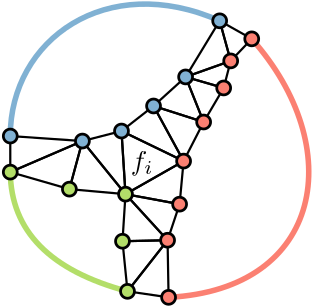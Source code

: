 <?xml version="1.0"?>
<!DOCTYPE ipe SYSTEM "ipe.dtd">
<ipe version="70218" creator="Ipe 7.2.21">
<info created="D:20220118065704" modified="D:20220118071743"/>
<ipestyle name="basic">
<symbol name="arrow/arc(spx)">
<path stroke="sym-stroke" fill="sym-stroke" pen="sym-pen">
0 0 m
-1 0.333 l
-1 -0.333 l
h
</path>
</symbol>
<symbol name="arrow/farc(spx)">
<path stroke="sym-stroke" fill="white" pen="sym-pen">
0 0 m
-1 0.333 l
-1 -0.333 l
h
</path>
</symbol>
<symbol name="arrow/ptarc(spx)">
<path stroke="sym-stroke" fill="sym-stroke" pen="sym-pen">
0 0 m
-1 0.333 l
-0.8 0 l
-1 -0.333 l
h
</path>
</symbol>
<symbol name="arrow/fptarc(spx)">
<path stroke="sym-stroke" fill="white" pen="sym-pen">
0 0 m
-1 0.333 l
-0.8 0 l
-1 -0.333 l
h
</path>
</symbol>
<symbol name="mark/circle(sx)" transformations="translations">
<path fill="sym-stroke">
0.6 0 0 0.6 0 0 e
0.4 0 0 0.4 0 0 e
</path>
</symbol>
<symbol name="mark/disk(sx)" transformations="translations">
<path fill="sym-stroke">
0.6 0 0 0.6 0 0 e
</path>
</symbol>
<symbol name="mark/fdisk(sfx)" transformations="translations">
<group>
<path fill="sym-fill">
0.5 0 0 0.5 0 0 e
</path>
<path fill="sym-stroke" fillrule="eofill">
0.6 0 0 0.6 0 0 e
0.4 0 0 0.4 0 0 e
</path>
</group>
</symbol>
<symbol name="mark/box(sx)" transformations="translations">
<path fill="sym-stroke" fillrule="eofill">
-0.6 -0.6 m
0.6 -0.6 l
0.6 0.6 l
-0.6 0.6 l
h
-0.4 -0.4 m
0.4 -0.4 l
0.4 0.4 l
-0.4 0.4 l
h
</path>
</symbol>
<symbol name="mark/square(sx)" transformations="translations">
<path fill="sym-stroke">
-0.6 -0.6 m
0.6 -0.6 l
0.6 0.6 l
-0.6 0.6 l
h
</path>
</symbol>
<symbol name="mark/fsquare(sfx)" transformations="translations">
<group>
<path fill="sym-fill">
-0.5 -0.5 m
0.5 -0.5 l
0.5 0.5 l
-0.5 0.5 l
h
</path>
<path fill="sym-stroke" fillrule="eofill">
-0.6 -0.6 m
0.6 -0.6 l
0.6 0.6 l
-0.6 0.6 l
h
-0.4 -0.4 m
0.4 -0.4 l
0.4 0.4 l
-0.4 0.4 l
h
</path>
</group>
</symbol>
<symbol name="mark/cross(sx)" transformations="translations">
<group>
<path fill="sym-stroke">
-0.43 -0.57 m
0.57 0.43 l
0.43 0.57 l
-0.57 -0.43 l
h
</path>
<path fill="sym-stroke">
-0.43 0.57 m
0.57 -0.43 l
0.43 -0.57 l
-0.57 0.43 l
h
</path>
</group>
</symbol>
<symbol name="arrow/fnormal(spx)">
<path stroke="sym-stroke" fill="white" pen="sym-pen">
0 0 m
-1 0.333 l
-1 -0.333 l
h
</path>
</symbol>
<symbol name="arrow/pointed(spx)">
<path stroke="sym-stroke" fill="sym-stroke" pen="sym-pen">
0 0 m
-1 0.333 l
-0.8 0 l
-1 -0.333 l
h
</path>
</symbol>
<symbol name="arrow/fpointed(spx)">
<path stroke="sym-stroke" fill="white" pen="sym-pen">
0 0 m
-1 0.333 l
-0.8 0 l
-1 -0.333 l
h
</path>
</symbol>
<symbol name="arrow/linear(spx)">
<path stroke="sym-stroke" pen="sym-pen">
-1 0.333 m
0 0 l
-1 -0.333 l
</path>
</symbol>
<symbol name="arrow/fdouble(spx)">
<path stroke="sym-stroke" fill="white" pen="sym-pen">
0 0 m
-1 0.333 l
-1 -0.333 l
h
-1 0 m
-2 0.333 l
-2 -0.333 l
h
</path>
</symbol>
<symbol name="arrow/double(spx)">
<path stroke="sym-stroke" fill="sym-stroke" pen="sym-pen">
0 0 m
-1 0.333 l
-1 -0.333 l
h
-1 0 m
-2 0.333 l
-2 -0.333 l
h
</path>
</symbol>
<symbol name="arrow/mid-normal(spx)">
<path stroke="sym-stroke" fill="sym-stroke" pen="sym-pen">
0.5 0 m
-0.5 0.333 l
-0.5 -0.333 l
h
</path>
</symbol>
<symbol name="arrow/mid-fnormal(spx)">
<path stroke="sym-stroke" fill="white" pen="sym-pen">
0.5 0 m
-0.5 0.333 l
-0.5 -0.333 l
h
</path>
</symbol>
<symbol name="arrow/mid-pointed(spx)">
<path stroke="sym-stroke" fill="sym-stroke" pen="sym-pen">
0.5 0 m
-0.5 0.333 l
-0.3 0 l
-0.5 -0.333 l
h
</path>
</symbol>
<symbol name="arrow/mid-fpointed(spx)">
<path stroke="sym-stroke" fill="white" pen="sym-pen">
0.5 0 m
-0.5 0.333 l
-0.3 0 l
-0.5 -0.333 l
h
</path>
</symbol>
<symbol name="arrow/mid-double(spx)">
<path stroke="sym-stroke" fill="sym-stroke" pen="sym-pen">
1 0 m
0 0.333 l
0 -0.333 l
h
0 0 m
-1 0.333 l
-1 -0.333 l
h
</path>
</symbol>
<symbol name="arrow/mid-fdouble(spx)">
<path stroke="sym-stroke" fill="white" pen="sym-pen">
1 0 m
0 0.333 l
0 -0.333 l
h
0 0 m
-1 0.333 l
-1 -0.333 l
h
</path>
</symbol>
<pen name="heavier" value="0.8"/>
<pen name="fat" value="1.2"/>
<pen name="ultrafat" value="2"/>
<symbolsize name="large" value="5"/>
<symbolsize name="small" value="2"/>
<symbolsize name="tiny" value="1.1"/>
<arrowsize name="large" value="10"/>
<arrowsize name="small" value="5"/>
<arrowsize name="tiny" value="3"/>
<color name="red" value="1 0 0"/>
<color name="blue" value="0 0 1"/>
<color name="green" value="0 1 0"/>
<color name="yellow" value="1 1 0"/>
<color name="orange" value="1 0.647 0"/>
<color name="gold" value="1 0.843 0"/>
<color name="purple" value="0.627 0.125 0.941"/>
<color name="gray" value="0.745"/>
<color name="brown" value="0.647 0.165 0.165"/>
<color name="navy" value="0 0 0.502"/>
<color name="pink" value="1 0.753 0.796"/>
<color name="seagreen" value="0.18 0.545 0.341"/>
<color name="turquoise" value="0.251 0.878 0.816"/>
<color name="violet" value="0.933 0.51 0.933"/>
<color name="darkblue" value="0 0 0.545"/>
<color name="darkcyan" value="0 0.545 0.545"/>
<color name="darkgray" value="0.663"/>
<color name="darkgreen" value="0 0.392 0"/>
<color name="darkmagenta" value="0.545 0 0.545"/>
<color name="darkorange" value="1 0.549 0"/>
<color name="darkred" value="0.545 0 0"/>
<color name="lightblue" value="0.678 0.847 0.902"/>
<color name="lightcyan" value="0.878 1 1"/>
<color name="lightgray" value="0.827"/>
<color name="lightgreen" value="0.565 0.933 0.565"/>
<color name="lightyellow" value="1 1 0.878"/>
<dashstyle name="dotted" value="[1 3] 0"/>
<dashstyle name="dashed" value="[4] 0"/>
<dashstyle name="dash dotted" value="[4 2 1 2] 0"/>
<dashstyle name="dash dot dotted" value="[4 2 1 2 1 2] 0"/>
<textsize name="large" value="\large"/>
<textsize name="Large" value="\Large"/>
<textsize name="LARGE" value="\LARGE"/>
<textsize name="huge" value="\huge"/>
<textsize name="Huge" value="\Huge"/>
<textsize name="small" value="\small"/>
<textsize name="footnote" value="\footnotesize"/>
<textsize name="tiny" value="\tiny"/>
<textstyle name="center" begin="\begin{center}" end="\end{center}"/>
<textstyle name="itemize" begin="\begin{itemize}" end="\end{itemize}"/>
<textstyle name="item" begin="\begin{itemize}\item{}" end="\end{itemize}"/>
<gridsize name="4 pts" value="4"/>
<gridsize name="8 pts (~3 mm)" value="8"/>
<gridsize name="16 pts (~6 mm)" value="16"/>
<gridsize name="32 pts (~12 mm)" value="32"/>
<gridsize name="10 pts (~3.5 mm)" value="10"/>
<gridsize name="20 pts (~7 mm)" value="20"/>
<gridsize name="14 pts (~5 mm)" value="14"/>
<gridsize name="28 pts (~10 mm)" value="28"/>
<gridsize name="56 pts (~20 mm)" value="56"/>
<anglesize name="90 deg" value="90"/>
<anglesize name="60 deg" value="60"/>
<anglesize name="45 deg" value="45"/>
<anglesize name="30 deg" value="30"/>
<anglesize name="22.5 deg" value="22.5"/>
<opacity name="10%" value="0.1"/>
<opacity name="30%" value="0.3"/>
<opacity name="50%" value="0.5"/>
<opacity name="75%" value="0.75"/>
<tiling name="falling" angle="-60" step="4" width="1"/>
<tiling name="rising" angle="30" step="4" width="1"/>
</ipestyle>
<ipestyle name="brew">
<color name="aliceblue" value="0.941 0.973 1"/>
<color name="brew1" value="0.552 0.827 0.78"/>
<color name="brew2" value="1 1 0.701"/>
<color name="brew3" value="0.745 0.729 0.854"/>
<color name="brew4" value="0.984 0.501 0.447"/>
<color name="brew5" value="0.501 0.694 0.827"/>
<color name="brew6" value="0.992 0.705 0.384"/>
<color name="brew7" value="0.701 0.87 0.411"/>
<color name="brew8" value="0.988 0.803 0.898"/>
</ipestyle>
<page>
<layer name="alpha"/>
<layer name="beta"/>
<layer name="gamma"/>
<layer name="delta"/>
<layer name="epsilon"/>
<view layers="alpha delta" active="delta"/>
<view layers="alpha beta" active="beta"/>
<view layers="gamma" active="gamma"/>
<view layers="gamma epsilon" active="epsilon"/>
<path layer="alpha" stroke="black" pen="heavier" cap="1">
305.8 600.705 m
325.277 597.098 l
326.719 612.607 l
h
</path>
<path layer="gamma" stroke="brew4" fill="brew4" pen="heavier" cap="1">
321.309 563.555 m
384.561 567.344
380.407 627.878
351.245 656.61 c
346.371 659.352 l
341.569 656.32 l
336.143 645.998 l
334.717 640.798 l
330.582 635.051 l
325.965 629.223 l
320.804 623.452 l
314.741 618.403 l
311.931 612.752 l
316.216 606.631 l
316.757 598.676 l
313.719 592.032 l
312.072 583.916 l
312.602 573.471 l
313.767 564.659 l
321.309 563.555 l
</path>
<path stroke="brew5" fill="brew5" pen="heavier" cap="1">
339.704 663.102 m
299.498 681.092
262.901 655.771
264.322 621.624 c
264.322 615.33 l
277.181 614.176 l
287.616 609.943 l
297.51 610.923 l
304.988 613.491 l
311.931 612.752 l
314.741 618.403 l
320.804 623.452 l
325.965 629.223 l
330.582 635.051 l
334.717 640.798 l
336.143 645.998 l
341.569 656.32 l
346.371 659.352 l
339.704 663.102 l
</path>
<path stroke="brew7" fill="brew7" pen="heavier" cap="1">
264.322 608.64 m
264.088 572.488
306.522 565.719 c
313.767 564.659 l
312.602 573.471 l
312.072 583.916 l
313.719 592.032 l
316.757 598.676 l
316.216 606.631 l
311.931 612.752 l
304.988 613.491 l
297.51 610.923 l
287.616 609.943 l
277.181 614.176 l
264.322 615.33 l
264.322 608.64 l
</path>
<path layer="alpha" stroke="black" pen="heavier" cap="1">
264.322 608.64 m
264.322 621.624 l
290.291 619.821 l
h
</path>
<path stroke="black" pen="heavier" cap="1">
290.291 619.821 m
264.322 608.64 l
285.602 602.508 l
h
</path>
<path stroke="brew4" pen="ultrafat" cap="1">
321.309 563.555 m
377.214 566.441
385.871 617.657
351.245 656.61 c
</path>
<path stroke="brew5" pen="ultrafat" cap="1">
339.704 663.102 m
298.947 681.136
264.322 656.249
264.322 621.624 c
</path>
<path stroke="brew7" pen="ultrafat" cap="1">
264.322 608.64 m
264.683 576.9
306.522 565.719 c
</path>
<path stroke="black" pen="heavier" cap="1">
304.357 623.428 m
305.8 600.705 l
326.719 612.607 l
h
</path>
<path stroke="black" pen="heavier" cap="1">
304.357 623.428 m
326.719 612.607 l
315.899 632.445 l
h
</path>
<path stroke="black" pen="heavier" cap="1">
315.899 632.445 m
326.719 612.607 l
333.933 626.674 l
h
</path>
<path stroke="black" pen="heavier" cap="1">
333.933 626.674 m
315.899 632.445 l
327.441 642.904 l
h
</path>
<path stroke="black" pen="heavier" cap="1">
327.441 642.904 m
341.147 638.937 l
333.933 626.674 l
h
</path>
<path stroke="black" pen="heavier" cap="1">
327.441 642.904 m
343.671 648.675 l
341.147 638.937 l
h
</path>
<path stroke="black" pen="heavier" cap="1">
327.441 642.904 m
339.704 663.102 l
343.671 648.675 l
h
</path>
<path stroke="black" pen="heavier" cap="1">
343.671 648.675 m
351.245 656.61 l
339.704 663.102 l
h
</path>
<path stroke="black" pen="heavier" cap="1">
305.8 600.705 m
290.291 619.821 l
304.357 623.428 l
h
</path>
<path stroke="black" pen="heavier" cap="1">
290.291 619.821 m
285.602 602.508 l
305.8 600.705 l
h
</path>
<path stroke="black" pen="heavier" cap="1">
305.8 600.705 m
320.949 584.114 l
325.277 597.098 l
h
</path>
<path stroke="black" pen="heavier" cap="1">
320.949 584.114 m
304.718 583.753 l
305.8 600.705 l
h
</path>
<path stroke="black" pen="heavier" cap="1">
304.718 583.753 m
306.522 565.719 l
320.949 584.114 l
h
</path>
<path stroke="black" pen="heavier" cap="1">
320.949 584.114 m
321.309 563.555 l
306.522 565.719 l
h
</path>
<use name="mark/fdisk(sfx)" pos="339.704 663.102" size="large" stroke="black" fill="brew5"/>
<use name="mark/fdisk(sfx)" pos="351.245 656.61" size="large" stroke="black" fill="brew4"/>
<use name="mark/fdisk(sfx)" pos="321.309 563.555" size="large" stroke="black" fill="brew4"/>
<use name="mark/fdisk(sfx)" pos="306.522 565.719" size="large" stroke="black" fill="brew7"/>
<use name="mark/fdisk(sfx)" pos="264.322 608.64" size="large" stroke="black" fill="brew7"/>
<use name="mark/fdisk(sfx)" pos="264.322 621.624" size="large" stroke="black" fill="brew5"/>
<use matrix="1 0 0 1 -7.57372 -7.93501" name="mark/fdisk(sfx)" pos="351.245 656.61" size="large" stroke="black" fill="brew4"/>
<use matrix="1 0 0 1 -10.0985 -17.6733" name="mark/fdisk(sfx)" pos="351.245 656.61" size="large" stroke="black" fill="brew4"/>
<use name="mark/fdisk(sfx)" pos="333.933 626.674" size="large" stroke="black" fill="brew4"/>
<use name="mark/fdisk(sfx)" pos="326.719 612.607" size="large" stroke="black" fill="brew4"/>
<use name="mark/fdisk(sfx)" pos="325.277 597.098" size="large" stroke="black" fill="brew4"/>
<use name="mark/fdisk(sfx)" pos="320.949 584.114" size="large" stroke="black" fill="brew4"/>
<use name="mark/fdisk(sfx)" pos="304.718 583.753" size="large" stroke="black" fill="brew7"/>
<use name="mark/fdisk(sfx)" pos="305.8 600.705" size="large" stroke="black" fill="brew7"/>
<use name="mark/fdisk(sfx)" pos="285.602 602.508" size="large" stroke="black" fill="brew7"/>
<use name="mark/fdisk(sfx)" pos="290.291 619.821" size="large" stroke="black" fill="brew5"/>
<use name="mark/fdisk(sfx)" pos="304.357 623.428" size="large" stroke="black" fill="brew5"/>
<use name="mark/fdisk(sfx)" pos="315.899 632.445" size="large" stroke="black" fill="brew5"/>
<use name="mark/fdisk(sfx)" pos="327.441 642.904" size="large" stroke="black" fill="brew5"/>
<path layer="beta" stroke="brew6" pen="heavier" cap="1">
264.322 615.33 m
277.181 614.176 l
287.616 609.943 l
297.51 610.923 l
304.988 613.491 l
311.931 612.752 l
</path>
<path stroke="brew6" pen="heavier" cap="1">
311.931 612.752 m
314.741 618.403 l
320.804 623.452 l
325.965 629.223 l
330.582 635.051 l
334.717 640.798 l
336.143 645.998 l
341.569 656.32 l
346.371 659.352 l
</path>
<path stroke="brew6" pen="heavier" cap="1">
311.931 612.752 m
316.216 606.631 l
316.757 598.676 l
313.719 592.032 l
312.072 583.916 l
312.602 573.471 l
313.767 564.659 l
</path>
<path layer="gamma" matrix="1 0 0 1 0.00032655 -0.00013689" stroke="white" pen="ultrafat" cap="1">
264.322 615.33 m
277.181 614.176 l
287.616 609.943 l
297.51 610.923 l
304.988 613.491 l
311.931 612.752 l
</path>
<path matrix="1 0 0 1 0.00032655 -0.00013689" stroke="white" pen="ultrafat" cap="1">
311.931 612.752 m
314.741 618.403 l
320.804 623.452 l
325.965 629.223 l
330.582 635.051 l
334.717 640.798 l
336.143 645.998 l
341.569 656.32 l
346.371 659.352 l
</path>
<path matrix="1 0 0 1 0.00032655 -0.00013689" stroke="white" pen="ultrafat" cap="1">
311.931 612.752 m
316.216 606.631 l
316.757 598.676 l
313.719 592.032 l
312.072 583.916 l
312.602 573.471 l
313.767 564.659 l
</path>
<path layer="epsilon" stroke="black" pen="heavier" cap="1">
304.357 623.428 m
290.2 631.636
301.278 644.495
284.463 648.847
281.395 658.477 c
</path>
<path stroke="black" pen="heavier" cap="1">
326.719 612.607 m
342.623 621.943
350.14 608.096
371.079 617.056 c
</path>
<path stroke="black" pen="heavier" cap="1">
305.8 600.705 m
286.64 598.402
292.772 581.983
277.034 577.707 c
</path>
<path matrix="1 0 0 1 0.00032655 -0.00013689" stroke="black" pen="heavier" cap="1">
304.357 623.428 m
305.8 600.705 l
326.719 612.607 l
h
</path>
<use matrix="1 0 0 1 0.00032655 -0.00013689" name="mark/fdisk(sfx)" pos="326.719 612.607" size="large" stroke="black" fill="brew4"/>
<use matrix="1 0 0 1 0.00032655 -0.00013689" name="mark/fdisk(sfx)" pos="305.8 600.705" size="large" stroke="black" fill="brew7"/>
<use matrix="1 0 0 1 0.00032655 -0.00013689" name="mark/fdisk(sfx)" pos="304.357 623.428" size="large" stroke="black" fill="brew5"/>
<text layer="delta" matrix="1 0 0 1 2 -1" transformations="translations" pos="309.785 610.469" stroke="black" type="label" width="8.194" height="6.926" depth="1.93" halign="center" valign="baseline" style="math">f_i</text>
</page>
</ipe>
